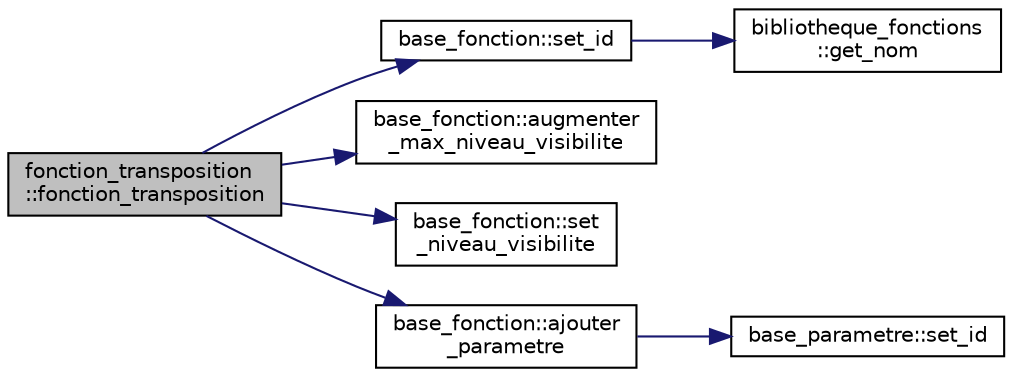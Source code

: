 digraph "fonction_transposition::fonction_transposition"
{
  edge [fontname="Helvetica",fontsize="10",labelfontname="Helvetica",labelfontsize="10"];
  node [fontname="Helvetica",fontsize="10",shape=record];
  rankdir="LR";
  Node0 [label="fonction_transposition\l::fonction_transposition",height=0.2,width=0.4,color="black", fillcolor="grey75", style="filled", fontcolor="black"];
  Node0 -> Node1 [color="midnightblue",fontsize="10",style="solid",fontname="Helvetica"];
  Node1 [label="base_fonction::set_id",height=0.2,width=0.4,color="black", fillcolor="white", style="filled",URL="$classbase__fonction.html#a4d7a7d067af71e0c5e9ec7d6188ac9d1",tooltip="Initialise l&#39;identifiant de la fonction. "];
  Node1 -> Node2 [color="midnightblue",fontsize="10",style="solid",fontname="Helvetica"];
  Node2 [label="bibliotheque_fonctions\l::get_nom",height=0.2,width=0.4,color="black", fillcolor="white", style="filled",URL="$classbibliotheque__fonctions.html#ac8c035960c49cdf0fe7437b82739154e",tooltip="Retourne le nom pour un type de fonction donné. "];
  Node0 -> Node3 [color="midnightblue",fontsize="10",style="solid",fontname="Helvetica"];
  Node3 [label="base_fonction::augmenter\l_max_niveau_visibilite",height=0.2,width=0.4,color="black", fillcolor="white", style="filled",URL="$classbase__fonction.html#a51c4b5f512a0ae9b12c5fe55806f57d8",tooltip="Augmente le niveau maximum de visibilité de la fonction. "];
  Node0 -> Node4 [color="midnightblue",fontsize="10",style="solid",fontname="Helvetica"];
  Node4 [label="base_fonction::set\l_niveau_visibilite",height=0.2,width=0.4,color="black", fillcolor="white", style="filled",URL="$classbase__fonction.html#aac434731c9e5d95398d3baae6c74d447",tooltip="Initialise le niveau de visibilité de la fonction. "];
  Node0 -> Node5 [color="midnightblue",fontsize="10",style="solid",fontname="Helvetica"];
  Node5 [label="base_fonction::ajouter\l_parametre",height=0.2,width=0.4,color="black", fillcolor="white", style="filled",URL="$classbase__fonction.html#a5ef0d28f9dba16d8fa2be040c7a2d7f4",tooltip="Ajoute un paramètre à la fonction. "];
  Node5 -> Node6 [color="midnightblue",fontsize="10",style="solid",fontname="Helvetica"];
  Node6 [label="base_parametre::set_id",height=0.2,width=0.4,color="black", fillcolor="white", style="filled",URL="$classbase__parametre.html#af2c6906b2dde9351168cada04b0f0037",tooltip="Initialise l&#39;identifiant du paramètre. "];
}
